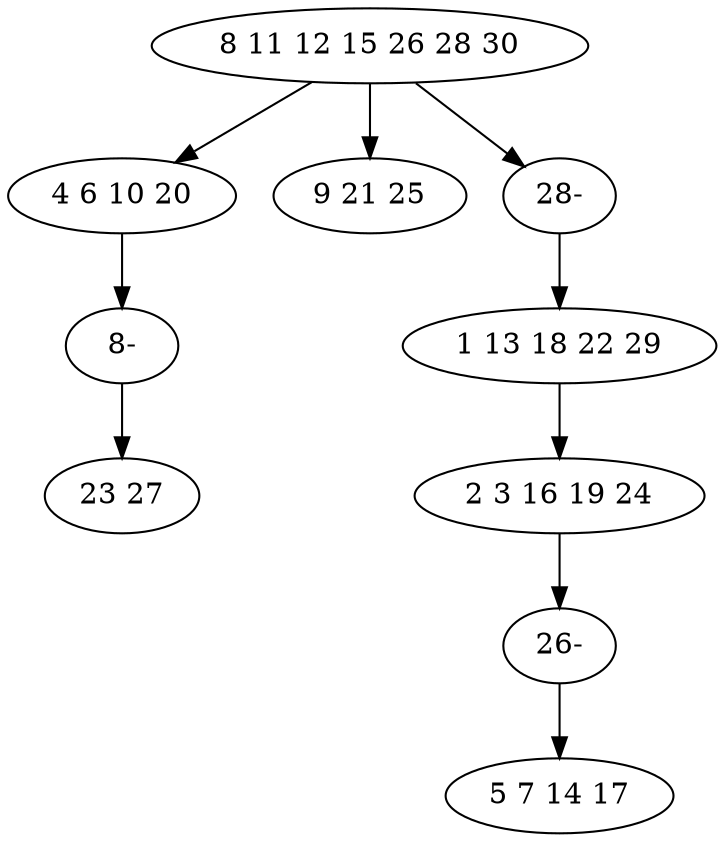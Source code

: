 digraph true_tree {
	"0" -> "1"
	"1" -> "9"
	"0" -> "3"
	"0" -> "8"
	"4" -> "5"
	"5" -> "7"
	"7" -> "6"
	"8" -> "4"
	"9" -> "2"
	"0" [label="8 11 12 15 26 28 30"];
	"1" [label="4 6 10 20"];
	"2" [label="23 27"];
	"3" [label="9 21 25"];
	"4" [label="1 13 18 22 29"];
	"5" [label="2 3 16 19 24"];
	"6" [label="5 7 14 17"];
	"7" [label="26-"];
	"8" [label="28-"];
	"9" [label="8-"];
}
